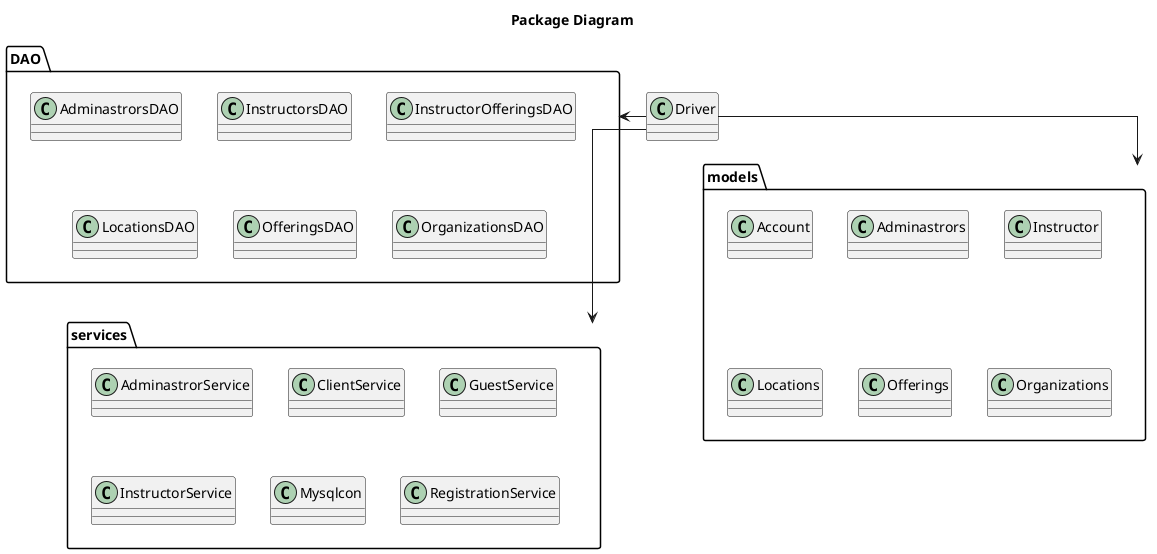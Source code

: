 @startuml
skinparam linetype ortho

title Package Diagram

package "DAO" {
  class AdminastrorsDAO
  class InstructorsDAO
  class InstructorOfferingsDAO
  class LocationsDAO
  class OfferingsDAO
  class OrganizationsDAO
}

package "models" {
    class Account
    class Adminastrors
    class Instructor
    class Locations
    class Offerings
    class Organizations
} 

package "services" {
    class AdminastrorService
    class ClientService
    class GuestService
    class InstructorService
    class Mysqlcon
    class RegistrationService
}

class Driver

Driver -> DAO
Driver --> models
Driver --> services

@enduml
